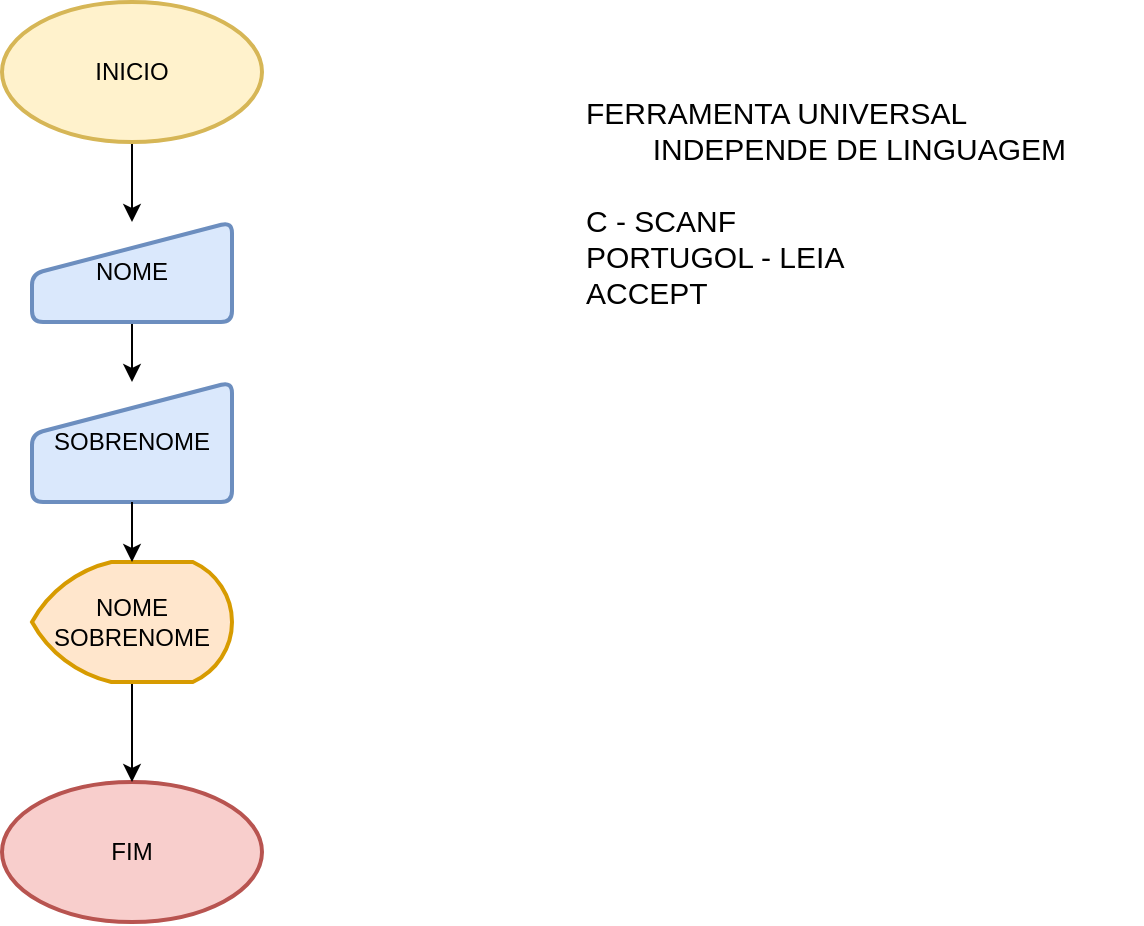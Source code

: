 <mxfile version="25.0.1">
  <diagram name="Página-1" id="SaTYuk7RannozF4oxME4">
    <mxGraphModel dx="1912" dy="1040" grid="1" gridSize="10" guides="1" tooltips="1" connect="1" arrows="1" fold="1" page="1" pageScale="1" pageWidth="1169" pageHeight="827" math="0" shadow="0">
      <root>
        <mxCell id="0" />
        <mxCell id="1" parent="0" />
        <mxCell id="XmgeX4suexEOH4yGqU10-8" style="edgeStyle=orthogonalEdgeStyle;rounded=0;orthogonalLoop=1;jettySize=auto;html=1;exitX=0.5;exitY=1;exitDx=0;exitDy=0;exitPerimeter=0;entryX=0.5;entryY=0;entryDx=0;entryDy=0;" parent="1" source="XmgeX4suexEOH4yGqU10-1" target="XmgeX4suexEOH4yGqU10-4" edge="1">
          <mxGeometry relative="1" as="geometry" />
        </mxCell>
        <mxCell id="XmgeX4suexEOH4yGqU10-1" value="INICIO" style="strokeWidth=2;html=1;shape=mxgraph.flowchart.start_1;whiteSpace=wrap;fillColor=#fff2cc;strokeColor=#d6b656;" parent="1" vertex="1">
          <mxGeometry x="520" y="40" width="130" height="70" as="geometry" />
        </mxCell>
        <mxCell id="XmgeX4suexEOH4yGqU10-2" value="FIM" style="strokeWidth=2;html=1;shape=mxgraph.flowchart.start_1;whiteSpace=wrap;fillColor=#f8cecc;strokeColor=#b85450;" parent="1" vertex="1">
          <mxGeometry x="520" y="430" width="130" height="70" as="geometry" />
        </mxCell>
        <mxCell id="XmgeX4suexEOH4yGqU10-9" style="edgeStyle=orthogonalEdgeStyle;rounded=0;orthogonalLoop=1;jettySize=auto;html=1;exitX=0.5;exitY=1;exitDx=0;exitDy=0;entryX=0.5;entryY=0;entryDx=0;entryDy=0;" parent="1" source="XmgeX4suexEOH4yGqU10-4" target="XmgeX4suexEOH4yGqU10-5" edge="1">
          <mxGeometry relative="1" as="geometry" />
        </mxCell>
        <mxCell id="XmgeX4suexEOH4yGqU10-4" value="NOME" style="html=1;strokeWidth=2;shape=manualInput;whiteSpace=wrap;rounded=1;size=26;arcSize=11;fillColor=#dae8fc;strokeColor=#6c8ebf;" parent="1" vertex="1">
          <mxGeometry x="535" y="150" width="100" height="50" as="geometry" />
        </mxCell>
        <mxCell id="XmgeX4suexEOH4yGqU10-5" value="SOBRENOME" style="html=1;strokeWidth=2;shape=manualInput;whiteSpace=wrap;rounded=1;size=26;arcSize=11;fillColor=#dae8fc;strokeColor=#6c8ebf;" parent="1" vertex="1">
          <mxGeometry x="535" y="230" width="100" height="60" as="geometry" />
        </mxCell>
        <mxCell id="XmgeX4suexEOH4yGqU10-11" style="edgeStyle=orthogonalEdgeStyle;rounded=0;orthogonalLoop=1;jettySize=auto;html=1;exitX=0.5;exitY=1;exitDx=0;exitDy=0;exitPerimeter=0;" parent="1" source="XmgeX4suexEOH4yGqU10-6" target="XmgeX4suexEOH4yGqU10-2" edge="1">
          <mxGeometry relative="1" as="geometry" />
        </mxCell>
        <mxCell id="XmgeX4suexEOH4yGqU10-6" value="NOME&lt;div&gt;SOBRENOME&lt;/div&gt;" style="strokeWidth=2;html=1;shape=mxgraph.flowchart.display;whiteSpace=wrap;fillColor=#ffe6cc;strokeColor=#d79b00;" parent="1" vertex="1">
          <mxGeometry x="535" y="320" width="100" height="60" as="geometry" />
        </mxCell>
        <mxCell id="XmgeX4suexEOH4yGqU10-7" value="FERRAMENTA UNIVERSAL&lt;div&gt;&lt;span style=&quot;white-space: pre;&quot;&gt;&#x9;&lt;/span&gt;INDEPENDE DE LINGUAGEM&lt;br&gt;&lt;/div&gt;&lt;div&gt;&lt;br&gt;&lt;/div&gt;&lt;div&gt;C - SCANF&lt;/div&gt;&lt;div&gt;PORTUGOL - LEIA&lt;/div&gt;&lt;div&gt;ACCEPT&lt;/div&gt;" style="text;html=1;align=left;verticalAlign=middle;whiteSpace=wrap;rounded=0;fontSize=15;" parent="1" vertex="1">
          <mxGeometry x="810" y="70" width="280" height="140" as="geometry" />
        </mxCell>
        <mxCell id="XmgeX4suexEOH4yGqU10-10" style="edgeStyle=orthogonalEdgeStyle;rounded=0;orthogonalLoop=1;jettySize=auto;html=1;exitX=0.5;exitY=1;exitDx=0;exitDy=0;entryX=0.5;entryY=0;entryDx=0;entryDy=0;entryPerimeter=0;" parent="1" source="XmgeX4suexEOH4yGqU10-5" target="XmgeX4suexEOH4yGqU10-6" edge="1">
          <mxGeometry relative="1" as="geometry" />
        </mxCell>
      </root>
    </mxGraphModel>
  </diagram>
</mxfile>
